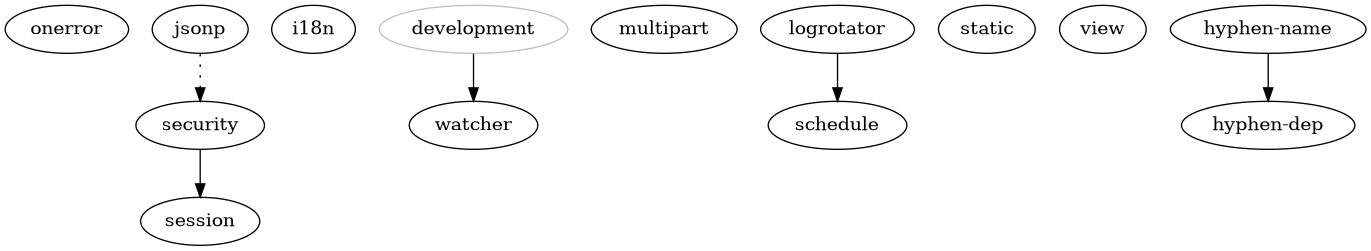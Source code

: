 @startuml
digraph plugins {
  onerror
  session
  i18n
  watcher
  multipart
  security
  development [color=gray]
  logrotator
  schedule
  static
  jsonp
  view
  "hyphen-name"
  "hyphen-dep"
  security -> session
  development -> watcher
  logrotator -> schedule
  jsonp -> security [style=dotted]
  "hyphen-name" -> "hyphen-dep"
}
@enduml
